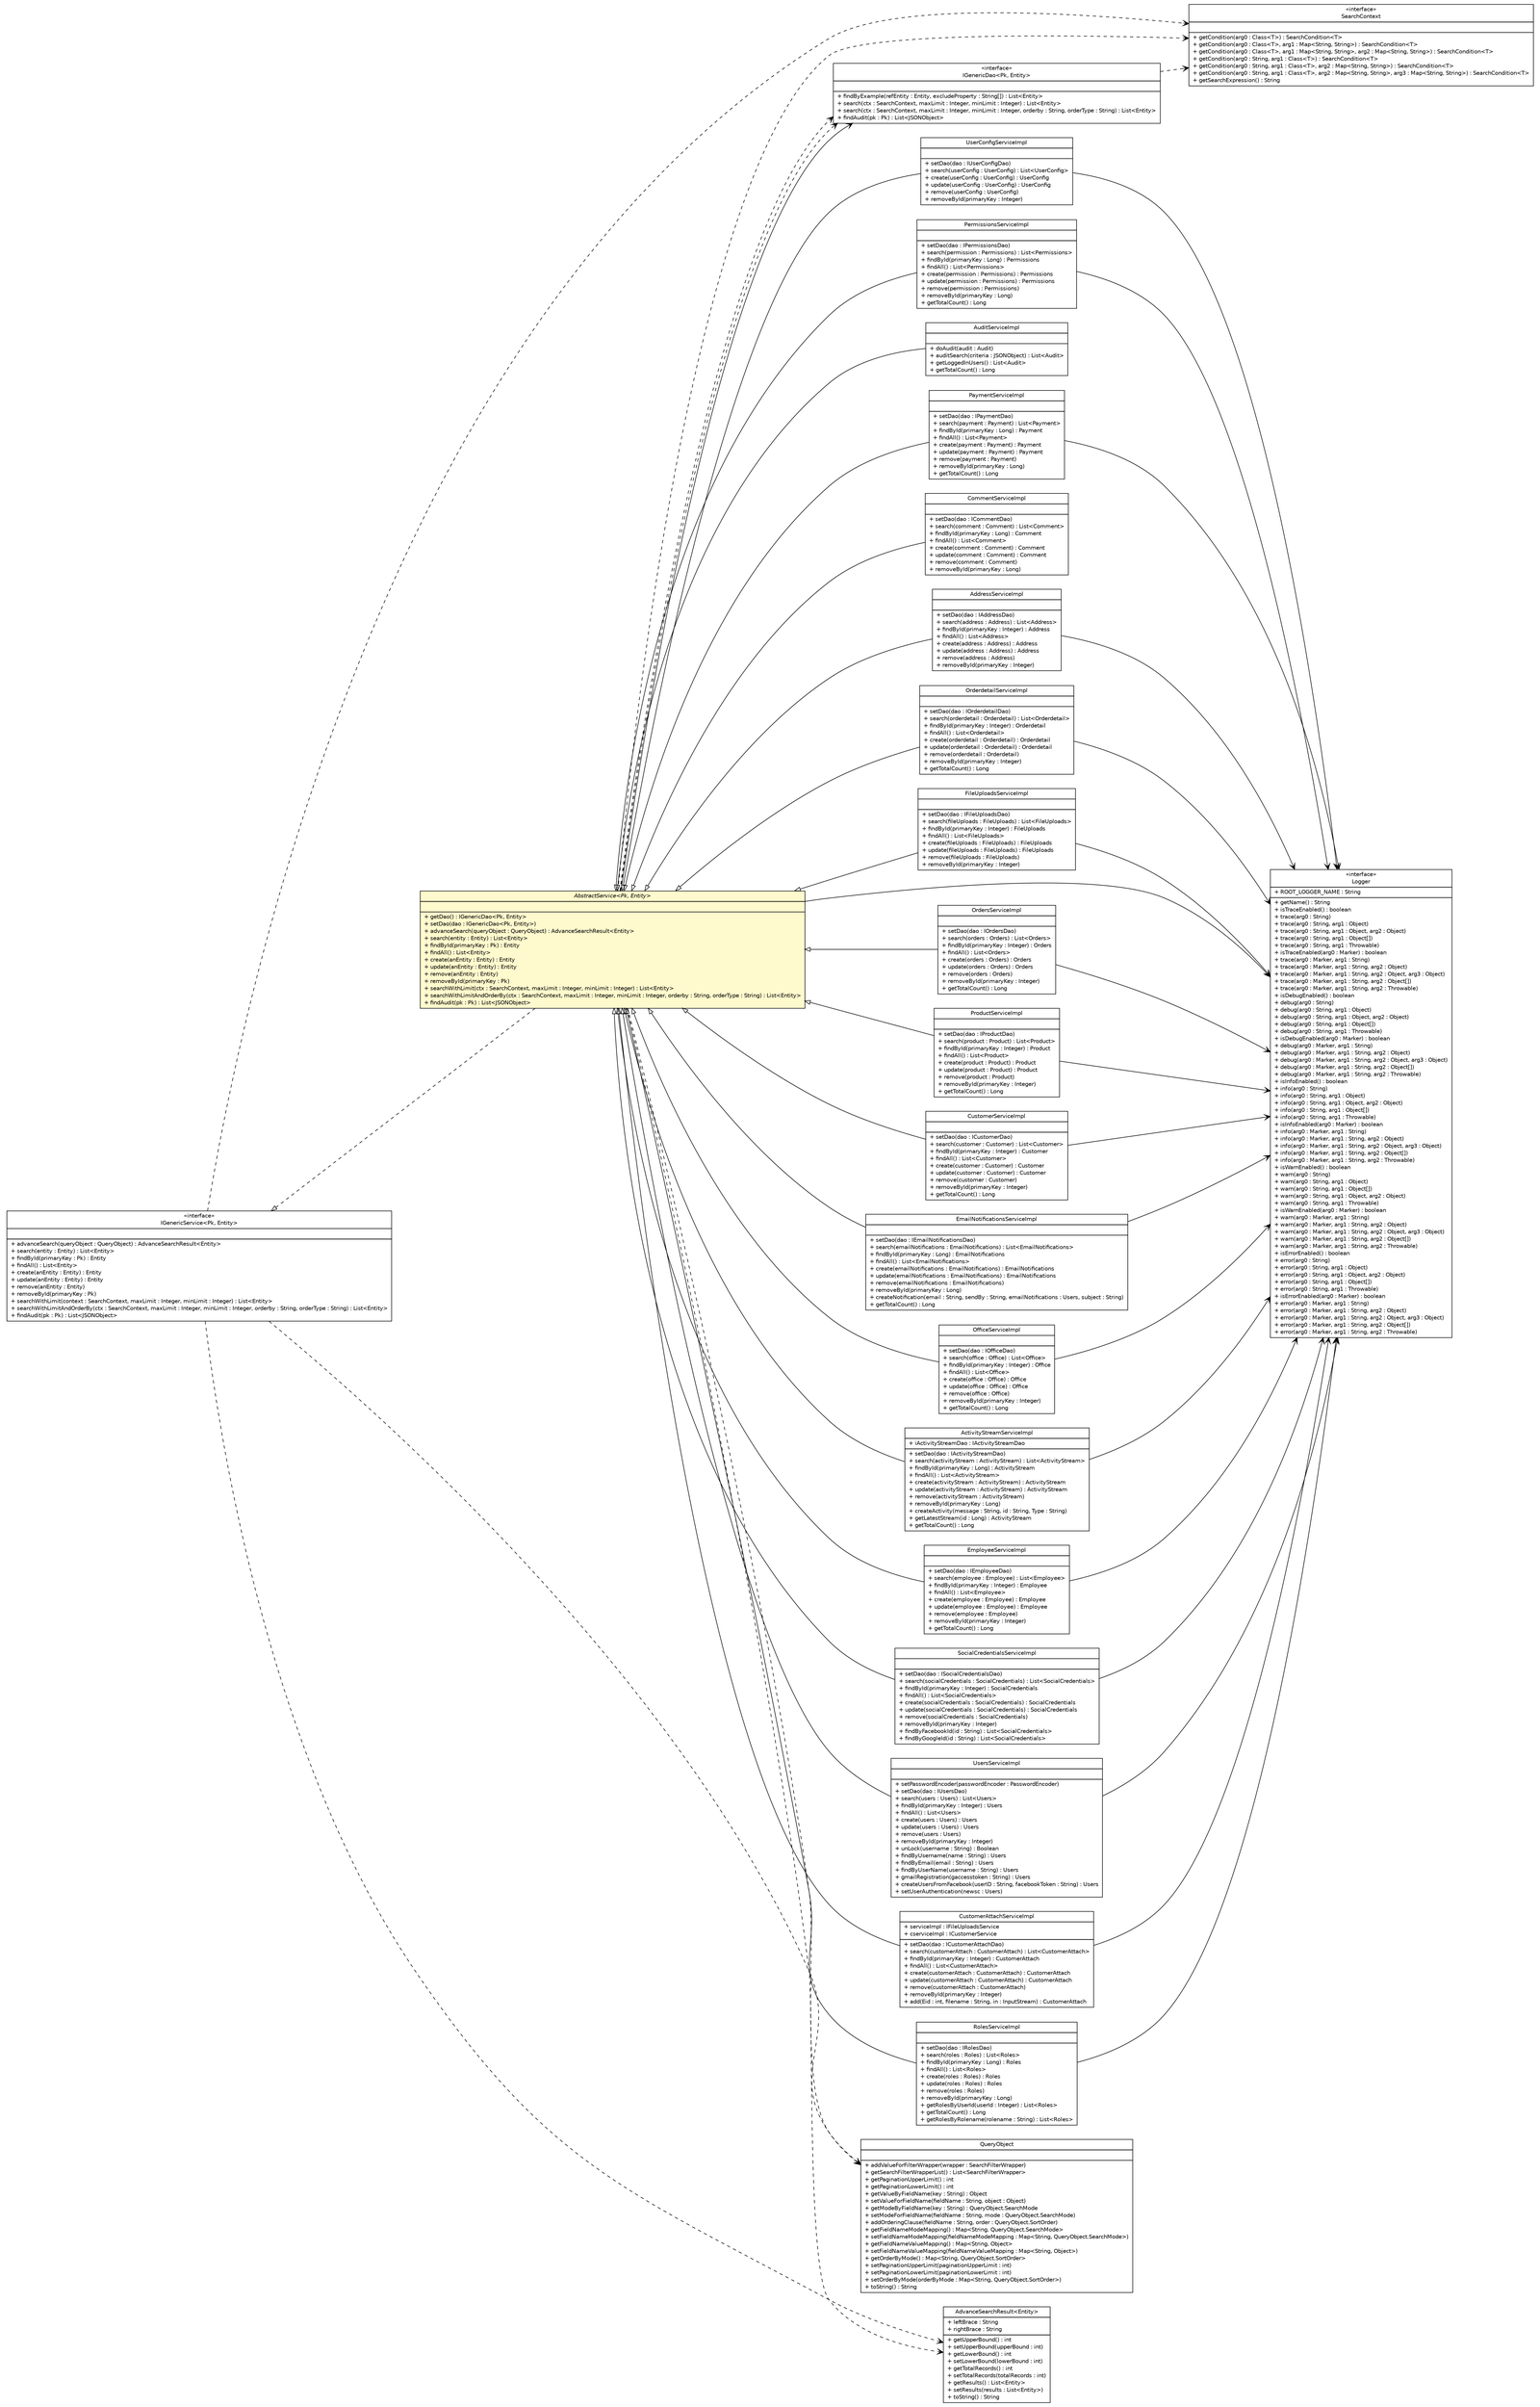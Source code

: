 #!/usr/local/bin/dot
#
# Class diagram 
# Generated by UMLGraph version 5.1 (http://www.umlgraph.org/)
#

digraph G {
	edge [fontname="Helvetica",fontsize=10,labelfontname="Helvetica",labelfontsize=10];
	node [fontname="Helvetica",fontsize=10,shape=plaintext];
	nodesep=0.25;
	ranksep=0.5;
	rankdir=LR;
	// com.inn.headstartdemo.service.generic.AbstractService<Pk, Entity>
	c28838 [label=<<table title="com.inn.headstartdemo.service.generic.AbstractService" border="0" cellborder="1" cellspacing="0" cellpadding="2" port="p" bgcolor="lemonChiffon" href="./AbstractService.html">
		<tr><td><table border="0" cellspacing="0" cellpadding="1">
<tr><td align="center" balign="center"><font face="Helvetica-Oblique"> AbstractService&lt;Pk, Entity&gt; </font></td></tr>
		</table></td></tr>
		<tr><td><table border="0" cellspacing="0" cellpadding="1">
<tr><td align="left" balign="left">  </td></tr>
		</table></td></tr>
		<tr><td><table border="0" cellspacing="0" cellpadding="1">
<tr><td align="left" balign="left"> + getDao() : IGenericDao&lt;Pk, Entity&gt; </td></tr>
<tr><td align="left" balign="left"> + setDao(dao : IGenericDao&lt;Pk, Entity&gt;) </td></tr>
<tr><td align="left" balign="left"> + advanceSearch(queryObject : QueryObject) : AdvanceSearchResult&lt;Entity&gt; </td></tr>
<tr><td align="left" balign="left"> + search(entity : Entity) : List&lt;Entity&gt; </td></tr>
<tr><td align="left" balign="left"> + findById(primaryKey : Pk) : Entity </td></tr>
<tr><td align="left" balign="left"> + findAll() : List&lt;Entity&gt; </td></tr>
<tr><td align="left" balign="left"> + create(anEntity : Entity) : Entity </td></tr>
<tr><td align="left" balign="left"> + update(anEntity : Entity) : Entity </td></tr>
<tr><td align="left" balign="left"> + remove(anEntity : Entity) </td></tr>
<tr><td align="left" balign="left"> + removeById(primaryKey : Pk) </td></tr>
<tr><td align="left" balign="left"> + searchWithLimit(ctx : SearchContext, maxLimit : Integer, minLimit : Integer) : List&lt;Entity&gt; </td></tr>
<tr><td align="left" balign="left"> + searchWithLimitAndOrderBy(ctx : SearchContext, maxLimit : Integer, minLimit : Integer, orderby : String, orderType : String) : List&lt;Entity&gt; </td></tr>
<tr><td align="left" balign="left"> + findAudit(pk : Pk) : List&lt;JSONObject&gt; </td></tr>
		</table></td></tr>
		</table>>, fontname="Helvetica", fontcolor="black", fontsize=10.0];
	// com.inn.headstartdemo.service.generic.IGenericService<Pk, Entity>
	c28839 [label=<<table title="com.inn.headstartdemo.service.generic.IGenericService" border="0" cellborder="1" cellspacing="0" cellpadding="2" port="p" href="./IGenericService.html">
		<tr><td><table border="0" cellspacing="0" cellpadding="1">
<tr><td align="center" balign="center"> &#171;interface&#187; </td></tr>
<tr><td align="center" balign="center"> IGenericService&lt;Pk, Entity&gt; </td></tr>
		</table></td></tr>
		<tr><td><table border="0" cellspacing="0" cellpadding="1">
<tr><td align="left" balign="left">  </td></tr>
		</table></td></tr>
		<tr><td><table border="0" cellspacing="0" cellpadding="1">
<tr><td align="left" balign="left"> + advanceSearch(queryObject : QueryObject) : AdvanceSearchResult&lt;Entity&gt; </td></tr>
<tr><td align="left" balign="left"> + search(entity : Entity) : List&lt;Entity&gt; </td></tr>
<tr><td align="left" balign="left"> + findById(primaryKey : Pk) : Entity </td></tr>
<tr><td align="left" balign="left"> + findAll() : List&lt;Entity&gt; </td></tr>
<tr><td align="left" balign="left"> + create(anEntity : Entity) : Entity </td></tr>
<tr><td align="left" balign="left"> + update(anEntity : Entity) : Entity </td></tr>
<tr><td align="left" balign="left"> + remove(anEntity : Entity) </td></tr>
<tr><td align="left" balign="left"> + removeById(primaryKey : Pk) </td></tr>
<tr><td align="left" balign="left"> + searchWithLimit(context : SearchContext, maxLimit : Integer, minLimit : Integer) : List&lt;Entity&gt; </td></tr>
<tr><td align="left" balign="left"> + searchWithLimitAndOrderBy(ctx : SearchContext, maxLimit : Integer, minLimit : Integer, orderby : String, orderType : String) : List&lt;Entity&gt; </td></tr>
<tr><td align="left" balign="left"> + findAudit(pk : Pk) : List&lt;JSONObject&gt; </td></tr>
		</table></td></tr>
		</table>>, fontname="Helvetica", fontcolor="black", fontsize=10.0];
	// com.inn.headstartdemo.service.impl.OrdersServiceImpl
	c28840 [label=<<table title="com.inn.headstartdemo.service.impl.OrdersServiceImpl" border="0" cellborder="1" cellspacing="0" cellpadding="2" port="p" href="../impl/OrdersServiceImpl.html">
		<tr><td><table border="0" cellspacing="0" cellpadding="1">
<tr><td align="center" balign="center"> OrdersServiceImpl </td></tr>
		</table></td></tr>
		<tr><td><table border="0" cellspacing="0" cellpadding="1">
<tr><td align="left" balign="left">  </td></tr>
		</table></td></tr>
		<tr><td><table border="0" cellspacing="0" cellpadding="1">
<tr><td align="left" balign="left"> + setDao(dao : IOrdersDao) </td></tr>
<tr><td align="left" balign="left"> + search(orders : Orders) : List&lt;Orders&gt; </td></tr>
<tr><td align="left" balign="left"> + findById(primaryKey : Integer) : Orders </td></tr>
<tr><td align="left" balign="left"> + findAll() : List&lt;Orders&gt; </td></tr>
<tr><td align="left" balign="left"> + create(orders : Orders) : Orders </td></tr>
<tr><td align="left" balign="left"> + update(orders : Orders) : Orders </td></tr>
<tr><td align="left" balign="left"> + remove(orders : Orders) </td></tr>
<tr><td align="left" balign="left"> + removeById(primaryKey : Integer) </td></tr>
<tr><td align="left" balign="left"> + getTotalCount() : Long </td></tr>
		</table></td></tr>
		</table>>, fontname="Helvetica", fontcolor="black", fontsize=10.0];
	// com.inn.headstartdemo.service.impl.ProductServiceImpl
	c28841 [label=<<table title="com.inn.headstartdemo.service.impl.ProductServiceImpl" border="0" cellborder="1" cellspacing="0" cellpadding="2" port="p" href="../impl/ProductServiceImpl.html">
		<tr><td><table border="0" cellspacing="0" cellpadding="1">
<tr><td align="center" balign="center"> ProductServiceImpl </td></tr>
		</table></td></tr>
		<tr><td><table border="0" cellspacing="0" cellpadding="1">
<tr><td align="left" balign="left">  </td></tr>
		</table></td></tr>
		<tr><td><table border="0" cellspacing="0" cellpadding="1">
<tr><td align="left" balign="left"> + setDao(dao : IProductDao) </td></tr>
<tr><td align="left" balign="left"> + search(product : Product) : List&lt;Product&gt; </td></tr>
<tr><td align="left" balign="left"> + findById(primaryKey : Integer) : Product </td></tr>
<tr><td align="left" balign="left"> + findAll() : List&lt;Product&gt; </td></tr>
<tr><td align="left" balign="left"> + create(product : Product) : Product </td></tr>
<tr><td align="left" balign="left"> + update(product : Product) : Product </td></tr>
<tr><td align="left" balign="left"> + remove(product : Product) </td></tr>
<tr><td align="left" balign="left"> + removeById(primaryKey : Integer) </td></tr>
<tr><td align="left" balign="left"> + getTotalCount() : Long </td></tr>
		</table></td></tr>
		</table>>, fontname="Helvetica", fontcolor="black", fontsize=10.0];
	// com.inn.headstartdemo.service.impl.EmailNotificationsServiceImpl
	c28842 [label=<<table title="com.inn.headstartdemo.service.impl.EmailNotificationsServiceImpl" border="0" cellborder="1" cellspacing="0" cellpadding="2" port="p" href="../impl/EmailNotificationsServiceImpl.html">
		<tr><td><table border="0" cellspacing="0" cellpadding="1">
<tr><td align="center" balign="center"> EmailNotificationsServiceImpl </td></tr>
		</table></td></tr>
		<tr><td><table border="0" cellspacing="0" cellpadding="1">
<tr><td align="left" balign="left">  </td></tr>
		</table></td></tr>
		<tr><td><table border="0" cellspacing="0" cellpadding="1">
<tr><td align="left" balign="left"> + setDao(dao : IEmailNotificationsDao) </td></tr>
<tr><td align="left" balign="left"> + search(emailNotifications : EmailNotifications) : List&lt;EmailNotifications&gt; </td></tr>
<tr><td align="left" balign="left"> + findById(primaryKey : Long) : EmailNotifications </td></tr>
<tr><td align="left" balign="left"> + findAll() : List&lt;EmailNotifications&gt; </td></tr>
<tr><td align="left" balign="left"> + create(emailNotifications : EmailNotifications) : EmailNotifications </td></tr>
<tr><td align="left" balign="left"> + update(emailNotifications : EmailNotifications) : EmailNotifications </td></tr>
<tr><td align="left" balign="left"> + remove(emailNotifications : EmailNotifications) </td></tr>
<tr><td align="left" balign="left"> + removeById(primaryKey : Long) </td></tr>
<tr><td align="left" balign="left"> + createNotification(email : String, sendBy : String, emailNotifications : Users, subject : String) </td></tr>
<tr><td align="left" balign="left"> + getTotalCount() : Long </td></tr>
		</table></td></tr>
		</table>>, fontname="Helvetica", fontcolor="black", fontsize=10.0];
	// com.inn.headstartdemo.service.impl.OfficeServiceImpl
	c28843 [label=<<table title="com.inn.headstartdemo.service.impl.OfficeServiceImpl" border="0" cellborder="1" cellspacing="0" cellpadding="2" port="p" href="../impl/OfficeServiceImpl.html">
		<tr><td><table border="0" cellspacing="0" cellpadding="1">
<tr><td align="center" balign="center"> OfficeServiceImpl </td></tr>
		</table></td></tr>
		<tr><td><table border="0" cellspacing="0" cellpadding="1">
<tr><td align="left" balign="left">  </td></tr>
		</table></td></tr>
		<tr><td><table border="0" cellspacing="0" cellpadding="1">
<tr><td align="left" balign="left"> + setDao(dao : IOfficeDao) </td></tr>
<tr><td align="left" balign="left"> + search(office : Office) : List&lt;Office&gt; </td></tr>
<tr><td align="left" balign="left"> + findById(primaryKey : Integer) : Office </td></tr>
<tr><td align="left" balign="left"> + findAll() : List&lt;Office&gt; </td></tr>
<tr><td align="left" balign="left"> + create(office : Office) : Office </td></tr>
<tr><td align="left" balign="left"> + update(office : Office) : Office </td></tr>
<tr><td align="left" balign="left"> + remove(office : Office) </td></tr>
<tr><td align="left" balign="left"> + removeById(primaryKey : Integer) </td></tr>
<tr><td align="left" balign="left"> + getTotalCount() : Long </td></tr>
		</table></td></tr>
		</table>>, fontname="Helvetica", fontcolor="black", fontsize=10.0];
	// com.inn.headstartdemo.service.impl.ActivityStreamServiceImpl
	c28844 [label=<<table title="com.inn.headstartdemo.service.impl.ActivityStreamServiceImpl" border="0" cellborder="1" cellspacing="0" cellpadding="2" port="p" href="../impl/ActivityStreamServiceImpl.html">
		<tr><td><table border="0" cellspacing="0" cellpadding="1">
<tr><td align="center" balign="center"> ActivityStreamServiceImpl </td></tr>
		</table></td></tr>
		<tr><td><table border="0" cellspacing="0" cellpadding="1">
<tr><td align="left" balign="left"> + iActivityStreamDao : IActivityStreamDao </td></tr>
		</table></td></tr>
		<tr><td><table border="0" cellspacing="0" cellpadding="1">
<tr><td align="left" balign="left"> + setDao(dao : IActivityStreamDao) </td></tr>
<tr><td align="left" balign="left"> + search(activityStream : ActivityStream) : List&lt;ActivityStream&gt; </td></tr>
<tr><td align="left" balign="left"> + findById(primaryKey : Long) : ActivityStream </td></tr>
<tr><td align="left" balign="left"> + findAll() : List&lt;ActivityStream&gt; </td></tr>
<tr><td align="left" balign="left"> + create(activityStream : ActivityStream) : ActivityStream </td></tr>
<tr><td align="left" balign="left"> + update(activityStream : ActivityStream) : ActivityStream </td></tr>
<tr><td align="left" balign="left"> + remove(activityStream : ActivityStream) </td></tr>
<tr><td align="left" balign="left"> + removeById(primaryKey : Long) </td></tr>
<tr><td align="left" balign="left"> + createActivity(message : String, id : String, Type : String) </td></tr>
<tr><td align="left" balign="left"> + getLatestStream(id : Long) : ActivityStream </td></tr>
<tr><td align="left" balign="left"> + getTotalCount() : Long </td></tr>
		</table></td></tr>
		</table>>, fontname="Helvetica", fontcolor="black", fontsize=10.0];
	// com.inn.headstartdemo.service.impl.EmployeeServiceImpl
	c28845 [label=<<table title="com.inn.headstartdemo.service.impl.EmployeeServiceImpl" border="0" cellborder="1" cellspacing="0" cellpadding="2" port="p" href="../impl/EmployeeServiceImpl.html">
		<tr><td><table border="0" cellspacing="0" cellpadding="1">
<tr><td align="center" balign="center"> EmployeeServiceImpl </td></tr>
		</table></td></tr>
		<tr><td><table border="0" cellspacing="0" cellpadding="1">
<tr><td align="left" balign="left">  </td></tr>
		</table></td></tr>
		<tr><td><table border="0" cellspacing="0" cellpadding="1">
<tr><td align="left" balign="left"> + setDao(dao : IEmployeeDao) </td></tr>
<tr><td align="left" balign="left"> + search(employee : Employee) : List&lt;Employee&gt; </td></tr>
<tr><td align="left" balign="left"> + findById(primaryKey : Integer) : Employee </td></tr>
<tr><td align="left" balign="left"> + findAll() : List&lt;Employee&gt; </td></tr>
<tr><td align="left" balign="left"> + create(employee : Employee) : Employee </td></tr>
<tr><td align="left" balign="left"> + update(employee : Employee) : Employee </td></tr>
<tr><td align="left" balign="left"> + remove(employee : Employee) </td></tr>
<tr><td align="left" balign="left"> + removeById(primaryKey : Integer) </td></tr>
<tr><td align="left" balign="left"> + getTotalCount() : Long </td></tr>
		</table></td></tr>
		</table>>, fontname="Helvetica", fontcolor="black", fontsize=10.0];
	// com.inn.headstartdemo.service.impl.SocialCredentialsServiceImpl
	c28846 [label=<<table title="com.inn.headstartdemo.service.impl.SocialCredentialsServiceImpl" border="0" cellborder="1" cellspacing="0" cellpadding="2" port="p" href="../impl/SocialCredentialsServiceImpl.html">
		<tr><td><table border="0" cellspacing="0" cellpadding="1">
<tr><td align="center" balign="center"> SocialCredentialsServiceImpl </td></tr>
		</table></td></tr>
		<tr><td><table border="0" cellspacing="0" cellpadding="1">
<tr><td align="left" balign="left">  </td></tr>
		</table></td></tr>
		<tr><td><table border="0" cellspacing="0" cellpadding="1">
<tr><td align="left" balign="left"> + setDao(dao : ISocialCredentialsDao) </td></tr>
<tr><td align="left" balign="left"> + search(socialCredentials : SocialCredentials) : List&lt;SocialCredentials&gt; </td></tr>
<tr><td align="left" balign="left"> + findById(primaryKey : Integer) : SocialCredentials </td></tr>
<tr><td align="left" balign="left"> + findAll() : List&lt;SocialCredentials&gt; </td></tr>
<tr><td align="left" balign="left"> + create(socialCredentials : SocialCredentials) : SocialCredentials </td></tr>
<tr><td align="left" balign="left"> + update(socialCredentials : SocialCredentials) : SocialCredentials </td></tr>
<tr><td align="left" balign="left"> + remove(socialCredentials : SocialCredentials) </td></tr>
<tr><td align="left" balign="left"> + removeById(primaryKey : Integer) </td></tr>
<tr><td align="left" balign="left"> + findByFacebookId(id : String) : List&lt;SocialCredentials&gt; </td></tr>
<tr><td align="left" balign="left"> + findByGoogleId(id : String) : List&lt;SocialCredentials&gt; </td></tr>
		</table></td></tr>
		</table>>, fontname="Helvetica", fontcolor="black", fontsize=10.0];
	// com.inn.headstartdemo.service.impl.RolesServiceImpl
	c28847 [label=<<table title="com.inn.headstartdemo.service.impl.RolesServiceImpl" border="0" cellborder="1" cellspacing="0" cellpadding="2" port="p" href="../impl/RolesServiceImpl.html">
		<tr><td><table border="0" cellspacing="0" cellpadding="1">
<tr><td align="center" balign="center"> RolesServiceImpl </td></tr>
		</table></td></tr>
		<tr><td><table border="0" cellspacing="0" cellpadding="1">
<tr><td align="left" balign="left">  </td></tr>
		</table></td></tr>
		<tr><td><table border="0" cellspacing="0" cellpadding="1">
<tr><td align="left" balign="left"> + setDao(dao : IRolesDao) </td></tr>
<tr><td align="left" balign="left"> + search(roles : Roles) : List&lt;Roles&gt; </td></tr>
<tr><td align="left" balign="left"> + findById(primaryKey : Long) : Roles </td></tr>
<tr><td align="left" balign="left"> + findAll() : List&lt;Roles&gt; </td></tr>
<tr><td align="left" balign="left"> + create(roles : Roles) : Roles </td></tr>
<tr><td align="left" balign="left"> + update(roles : Roles) : Roles </td></tr>
<tr><td align="left" balign="left"> + remove(roles : Roles) </td></tr>
<tr><td align="left" balign="left"> + removeById(primaryKey : Long) </td></tr>
<tr><td align="left" balign="left"> + getRolesByUserId(userId : Integer) : List&lt;Roles&gt; </td></tr>
<tr><td align="left" balign="left"> + getTotalCount() : Long </td></tr>
<tr><td align="left" balign="left"> + getRolesByRolename(rolename : String) : List&lt;Roles&gt; </td></tr>
		</table></td></tr>
		</table>>, fontname="Helvetica", fontcolor="black", fontsize=10.0];
	// com.inn.headstartdemo.service.impl.UserConfigServiceImpl
	c28848 [label=<<table title="com.inn.headstartdemo.service.impl.UserConfigServiceImpl" border="0" cellborder="1" cellspacing="0" cellpadding="2" port="p" href="../impl/UserConfigServiceImpl.html">
		<tr><td><table border="0" cellspacing="0" cellpadding="1">
<tr><td align="center" balign="center"> UserConfigServiceImpl </td></tr>
		</table></td></tr>
		<tr><td><table border="0" cellspacing="0" cellpadding="1">
<tr><td align="left" balign="left">  </td></tr>
		</table></td></tr>
		<tr><td><table border="0" cellspacing="0" cellpadding="1">
<tr><td align="left" balign="left"> + setDao(dao : IUserConfigDao) </td></tr>
<tr><td align="left" balign="left"> + search(userConfig : UserConfig) : List&lt;UserConfig&gt; </td></tr>
<tr><td align="left" balign="left"> + create(userConfig : UserConfig) : UserConfig </td></tr>
<tr><td align="left" balign="left"> + update(userConfig : UserConfig) : UserConfig </td></tr>
<tr><td align="left" balign="left"> + remove(userConfig : UserConfig) </td></tr>
<tr><td align="left" balign="left"> + removeById(primaryKey : Integer) </td></tr>
		</table></td></tr>
		</table>>, fontname="Helvetica", fontcolor="black", fontsize=10.0];
	// com.inn.headstartdemo.service.impl.AuditServiceImpl
	c28849 [label=<<table title="com.inn.headstartdemo.service.impl.AuditServiceImpl" border="0" cellborder="1" cellspacing="0" cellpadding="2" port="p" href="../impl/AuditServiceImpl.html">
		<tr><td><table border="0" cellspacing="0" cellpadding="1">
<tr><td align="center" balign="center"> AuditServiceImpl </td></tr>
		</table></td></tr>
		<tr><td><table border="0" cellspacing="0" cellpadding="1">
<tr><td align="left" balign="left">  </td></tr>
		</table></td></tr>
		<tr><td><table border="0" cellspacing="0" cellpadding="1">
<tr><td align="left" balign="left"> + doAudit(audit : Audit) </td></tr>
<tr><td align="left" balign="left"> + auditSearch(criteria : JSONObject) : List&lt;Audit&gt; </td></tr>
<tr><td align="left" balign="left"> + getLoggedInUsers() : List&lt;Audit&gt; </td></tr>
<tr><td align="left" balign="left"> + getTotalCount() : Long </td></tr>
		</table></td></tr>
		</table>>, fontname="Helvetica", fontcolor="black", fontsize=10.0];
	// com.inn.headstartdemo.service.impl.UsersServiceImpl
	c28850 [label=<<table title="com.inn.headstartdemo.service.impl.UsersServiceImpl" border="0" cellborder="1" cellspacing="0" cellpadding="2" port="p" href="../impl/UsersServiceImpl.html">
		<tr><td><table border="0" cellspacing="0" cellpadding="1">
<tr><td align="center" balign="center"> UsersServiceImpl </td></tr>
		</table></td></tr>
		<tr><td><table border="0" cellspacing="0" cellpadding="1">
<tr><td align="left" balign="left">  </td></tr>
		</table></td></tr>
		<tr><td><table border="0" cellspacing="0" cellpadding="1">
<tr><td align="left" balign="left"> + setPasswordEncoder(passwordEncoder : PasswordEncoder) </td></tr>
<tr><td align="left" balign="left"> + setDao(dao : IUsersDao) </td></tr>
<tr><td align="left" balign="left"> + search(users : Users) : List&lt;Users&gt; </td></tr>
<tr><td align="left" balign="left"> + findById(primaryKey : Integer) : Users </td></tr>
<tr><td align="left" balign="left"> + findAll() : List&lt;Users&gt; </td></tr>
<tr><td align="left" balign="left"> + create(users : Users) : Users </td></tr>
<tr><td align="left" balign="left"> + update(users : Users) : Users </td></tr>
<tr><td align="left" balign="left"> + remove(users : Users) </td></tr>
<tr><td align="left" balign="left"> + removeById(primaryKey : Integer) </td></tr>
<tr><td align="left" balign="left"> + unLock(username : String) : Boolean </td></tr>
<tr><td align="left" balign="left"> + findByUsername(name : String) : Users </td></tr>
<tr><td align="left" balign="left"> + findByEmail(email : String) : Users </td></tr>
<tr><td align="left" balign="left"> + findByUserName(username : String) : Users </td></tr>
<tr><td align="left" balign="left"> + gmailRegistration(gaccesstoken : String) : Users </td></tr>
<tr><td align="left" balign="left"> + createUsersFromFacebook(userID : String, facebookToken : String) : Users </td></tr>
<tr><td align="left" balign="left"> + setUserAuthentication(newsc : Users) </td></tr>
		</table></td></tr>
		</table>>, fontname="Helvetica", fontcolor="black", fontsize=10.0];
	// com.inn.headstartdemo.service.impl.CustomerAttachServiceImpl
	c28851 [label=<<table title="com.inn.headstartdemo.service.impl.CustomerAttachServiceImpl" border="0" cellborder="1" cellspacing="0" cellpadding="2" port="p" href="../impl/CustomerAttachServiceImpl.html">
		<tr><td><table border="0" cellspacing="0" cellpadding="1">
<tr><td align="center" balign="center"> CustomerAttachServiceImpl </td></tr>
		</table></td></tr>
		<tr><td><table border="0" cellspacing="0" cellpadding="1">
<tr><td align="left" balign="left"> + serviceImpl : IFileUploadsService </td></tr>
<tr><td align="left" balign="left"> + cserviceImpl : ICustomerService </td></tr>
		</table></td></tr>
		<tr><td><table border="0" cellspacing="0" cellpadding="1">
<tr><td align="left" balign="left"> + setDao(dao : ICustomerAttachDao) </td></tr>
<tr><td align="left" balign="left"> + search(customerAttach : CustomerAttach) : List&lt;CustomerAttach&gt; </td></tr>
<tr><td align="left" balign="left"> + findById(primaryKey : Integer) : CustomerAttach </td></tr>
<tr><td align="left" balign="left"> + findAll() : List&lt;CustomerAttach&gt; </td></tr>
<tr><td align="left" balign="left"> + create(customerAttach : CustomerAttach) : CustomerAttach </td></tr>
<tr><td align="left" balign="left"> + update(customerAttach : CustomerAttach) : CustomerAttach </td></tr>
<tr><td align="left" balign="left"> + remove(customerAttach : CustomerAttach) </td></tr>
<tr><td align="left" balign="left"> + removeById(primaryKey : Integer) </td></tr>
<tr><td align="left" balign="left"> + add(Eid : int, filename : String, in : InputStream) : CustomerAttach </td></tr>
		</table></td></tr>
		</table>>, fontname="Helvetica", fontcolor="black", fontsize=10.0];
	// com.inn.headstartdemo.service.impl.PermissionsServiceImpl
	c28852 [label=<<table title="com.inn.headstartdemo.service.impl.PermissionsServiceImpl" border="0" cellborder="1" cellspacing="0" cellpadding="2" port="p" href="../impl/PermissionsServiceImpl.html">
		<tr><td><table border="0" cellspacing="0" cellpadding="1">
<tr><td align="center" balign="center"> PermissionsServiceImpl </td></tr>
		</table></td></tr>
		<tr><td><table border="0" cellspacing="0" cellpadding="1">
<tr><td align="left" balign="left">  </td></tr>
		</table></td></tr>
		<tr><td><table border="0" cellspacing="0" cellpadding="1">
<tr><td align="left" balign="left"> + setDao(dao : IPermissionsDao) </td></tr>
<tr><td align="left" balign="left"> + search(permission : Permissions) : List&lt;Permissions&gt; </td></tr>
<tr><td align="left" balign="left"> + findById(primaryKey : Long) : Permissions </td></tr>
<tr><td align="left" balign="left"> + findAll() : List&lt;Permissions&gt; </td></tr>
<tr><td align="left" balign="left"> + create(permission : Permissions) : Permissions </td></tr>
<tr><td align="left" balign="left"> + update(permission : Permissions) : Permissions </td></tr>
<tr><td align="left" balign="left"> + remove(permission : Permissions) </td></tr>
<tr><td align="left" balign="left"> + removeById(primaryKey : Long) </td></tr>
<tr><td align="left" balign="left"> + getTotalCount() : Long </td></tr>
		</table></td></tr>
		</table>>, fontname="Helvetica", fontcolor="black", fontsize=10.0];
	// com.inn.headstartdemo.service.impl.PaymentServiceImpl
	c28853 [label=<<table title="com.inn.headstartdemo.service.impl.PaymentServiceImpl" border="0" cellborder="1" cellspacing="0" cellpadding="2" port="p" href="../impl/PaymentServiceImpl.html">
		<tr><td><table border="0" cellspacing="0" cellpadding="1">
<tr><td align="center" balign="center"> PaymentServiceImpl </td></tr>
		</table></td></tr>
		<tr><td><table border="0" cellspacing="0" cellpadding="1">
<tr><td align="left" balign="left">  </td></tr>
		</table></td></tr>
		<tr><td><table border="0" cellspacing="0" cellpadding="1">
<tr><td align="left" balign="left"> + setDao(dao : IPaymentDao) </td></tr>
<tr><td align="left" balign="left"> + search(payment : Payment) : List&lt;Payment&gt; </td></tr>
<tr><td align="left" balign="left"> + findById(primaryKey : Long) : Payment </td></tr>
<tr><td align="left" balign="left"> + findAll() : List&lt;Payment&gt; </td></tr>
<tr><td align="left" balign="left"> + create(payment : Payment) : Payment </td></tr>
<tr><td align="left" balign="left"> + update(payment : Payment) : Payment </td></tr>
<tr><td align="left" balign="left"> + remove(payment : Payment) </td></tr>
<tr><td align="left" balign="left"> + removeById(primaryKey : Long) </td></tr>
<tr><td align="left" balign="left"> + getTotalCount() : Long </td></tr>
		</table></td></tr>
		</table>>, fontname="Helvetica", fontcolor="black", fontsize=10.0];
	// com.inn.headstartdemo.service.impl.AddressServiceImpl
	c28854 [label=<<table title="com.inn.headstartdemo.service.impl.AddressServiceImpl" border="0" cellborder="1" cellspacing="0" cellpadding="2" port="p" href="../impl/AddressServiceImpl.html">
		<tr><td><table border="0" cellspacing="0" cellpadding="1">
<tr><td align="center" balign="center"> AddressServiceImpl </td></tr>
		</table></td></tr>
		<tr><td><table border="0" cellspacing="0" cellpadding="1">
<tr><td align="left" balign="left">  </td></tr>
		</table></td></tr>
		<tr><td><table border="0" cellspacing="0" cellpadding="1">
<tr><td align="left" balign="left"> + setDao(dao : IAddressDao) </td></tr>
<tr><td align="left" balign="left"> + search(address : Address) : List&lt;Address&gt; </td></tr>
<tr><td align="left" balign="left"> + findById(primaryKey : Integer) : Address </td></tr>
<tr><td align="left" balign="left"> + findAll() : List&lt;Address&gt; </td></tr>
<tr><td align="left" balign="left"> + create(address : Address) : Address </td></tr>
<tr><td align="left" balign="left"> + update(address : Address) : Address </td></tr>
<tr><td align="left" balign="left"> + remove(address : Address) </td></tr>
<tr><td align="left" balign="left"> + removeById(primaryKey : Integer) </td></tr>
		</table></td></tr>
		</table>>, fontname="Helvetica", fontcolor="black", fontsize=10.0];
	// com.inn.headstartdemo.service.impl.OrderdetailServiceImpl
	c28855 [label=<<table title="com.inn.headstartdemo.service.impl.OrderdetailServiceImpl" border="0" cellborder="1" cellspacing="0" cellpadding="2" port="p" href="../impl/OrderdetailServiceImpl.html">
		<tr><td><table border="0" cellspacing="0" cellpadding="1">
<tr><td align="center" balign="center"> OrderdetailServiceImpl </td></tr>
		</table></td></tr>
		<tr><td><table border="0" cellspacing="0" cellpadding="1">
<tr><td align="left" balign="left">  </td></tr>
		</table></td></tr>
		<tr><td><table border="0" cellspacing="0" cellpadding="1">
<tr><td align="left" balign="left"> + setDao(dao : IOrderdetailDao) </td></tr>
<tr><td align="left" balign="left"> + search(orderdetail : Orderdetail) : List&lt;Orderdetail&gt; </td></tr>
<tr><td align="left" balign="left"> + findById(primaryKey : Integer) : Orderdetail </td></tr>
<tr><td align="left" balign="left"> + findAll() : List&lt;Orderdetail&gt; </td></tr>
<tr><td align="left" balign="left"> + create(orderdetail : Orderdetail) : Orderdetail </td></tr>
<tr><td align="left" balign="left"> + update(orderdetail : Orderdetail) : Orderdetail </td></tr>
<tr><td align="left" balign="left"> + remove(orderdetail : Orderdetail) </td></tr>
<tr><td align="left" balign="left"> + removeById(primaryKey : Integer) </td></tr>
<tr><td align="left" balign="left"> + getTotalCount() : Long </td></tr>
		</table></td></tr>
		</table>>, fontname="Helvetica", fontcolor="black", fontsize=10.0];
	// com.inn.headstartdemo.service.impl.FileUploadsServiceImpl
	c28857 [label=<<table title="com.inn.headstartdemo.service.impl.FileUploadsServiceImpl" border="0" cellborder="1" cellspacing="0" cellpadding="2" port="p" href="../impl/FileUploadsServiceImpl.html">
		<tr><td><table border="0" cellspacing="0" cellpadding="1">
<tr><td align="center" balign="center"> FileUploadsServiceImpl </td></tr>
		</table></td></tr>
		<tr><td><table border="0" cellspacing="0" cellpadding="1">
<tr><td align="left" balign="left">  </td></tr>
		</table></td></tr>
		<tr><td><table border="0" cellspacing="0" cellpadding="1">
<tr><td align="left" balign="left"> + setDao(dao : IFileUploadsDao) </td></tr>
<tr><td align="left" balign="left"> + search(fileUploads : FileUploads) : List&lt;FileUploads&gt; </td></tr>
<tr><td align="left" balign="left"> + findById(primaryKey : Integer) : FileUploads </td></tr>
<tr><td align="left" balign="left"> + findAll() : List&lt;FileUploads&gt; </td></tr>
<tr><td align="left" balign="left"> + create(fileUploads : FileUploads) : FileUploads </td></tr>
<tr><td align="left" balign="left"> + update(fileUploads : FileUploads) : FileUploads </td></tr>
<tr><td align="left" balign="left"> + remove(fileUploads : FileUploads) </td></tr>
<tr><td align="left" balign="left"> + removeById(primaryKey : Integer) </td></tr>
		</table></td></tr>
		</table>>, fontname="Helvetica", fontcolor="black", fontsize=10.0];
	// com.inn.headstartdemo.service.impl.CustomerServiceImpl
	c28858 [label=<<table title="com.inn.headstartdemo.service.impl.CustomerServiceImpl" border="0" cellborder="1" cellspacing="0" cellpadding="2" port="p" href="../impl/CustomerServiceImpl.html">
		<tr><td><table border="0" cellspacing="0" cellpadding="1">
<tr><td align="center" balign="center"> CustomerServiceImpl </td></tr>
		</table></td></tr>
		<tr><td><table border="0" cellspacing="0" cellpadding="1">
<tr><td align="left" balign="left">  </td></tr>
		</table></td></tr>
		<tr><td><table border="0" cellspacing="0" cellpadding="1">
<tr><td align="left" balign="left"> + setDao(dao : ICustomerDao) </td></tr>
<tr><td align="left" balign="left"> + search(customer : Customer) : List&lt;Customer&gt; </td></tr>
<tr><td align="left" balign="left"> + findById(primaryKey : Integer) : Customer </td></tr>
<tr><td align="left" balign="left"> + findAll() : List&lt;Customer&gt; </td></tr>
<tr><td align="left" balign="left"> + create(customer : Customer) : Customer </td></tr>
<tr><td align="left" balign="left"> + update(customer : Customer) : Customer </td></tr>
<tr><td align="left" balign="left"> + remove(customer : Customer) </td></tr>
<tr><td align="left" balign="left"> + removeById(primaryKey : Integer) </td></tr>
<tr><td align="left" balign="left"> + getTotalCount() : Long </td></tr>
		</table></td></tr>
		</table>>, fontname="Helvetica", fontcolor="black", fontsize=10.0];
	// com.inn.headstartdemo.service.impl.CommentServiceImpl
	c28859 [label=<<table title="com.inn.headstartdemo.service.impl.CommentServiceImpl" border="0" cellborder="1" cellspacing="0" cellpadding="2" port="p" href="../impl/CommentServiceImpl.html">
		<tr><td><table border="0" cellspacing="0" cellpadding="1">
<tr><td align="center" balign="center"> CommentServiceImpl </td></tr>
		</table></td></tr>
		<tr><td><table border="0" cellspacing="0" cellpadding="1">
<tr><td align="left" balign="left">  </td></tr>
		</table></td></tr>
		<tr><td><table border="0" cellspacing="0" cellpadding="1">
<tr><td align="left" balign="left"> + setDao(dao : ICommentDao) </td></tr>
<tr><td align="left" balign="left"> + search(comment : Comment) : List&lt;Comment&gt; </td></tr>
<tr><td align="left" balign="left"> + findById(primaryKey : Long) : Comment </td></tr>
<tr><td align="left" balign="left"> + findAll() : List&lt;Comment&gt; </td></tr>
<tr><td align="left" balign="left"> + create(comment : Comment) : Comment </td></tr>
<tr><td align="left" balign="left"> + update(comment : Comment) : Comment </td></tr>
<tr><td align="left" balign="left"> + remove(comment : Comment) </td></tr>
<tr><td align="left" balign="left"> + removeById(primaryKey : Long) </td></tr>
		</table></td></tr>
		</table>>, fontname="Helvetica", fontcolor="black", fontsize=10.0];
	// com.inn.headstartdemo.utils.QueryObject
	c28940 [label=<<table title="com.inn.headstartdemo.utils.QueryObject" border="0" cellborder="1" cellspacing="0" cellpadding="2" port="p" href="../../utils/QueryObject.html">
		<tr><td><table border="0" cellspacing="0" cellpadding="1">
<tr><td align="center" balign="center"> QueryObject </td></tr>
		</table></td></tr>
		<tr><td><table border="0" cellspacing="0" cellpadding="1">
<tr><td align="left" balign="left">  </td></tr>
		</table></td></tr>
		<tr><td><table border="0" cellspacing="0" cellpadding="1">
<tr><td align="left" balign="left"> + addValueForFilterWrapper(wrapper : SearchFilterWrapper) </td></tr>
<tr><td align="left" balign="left"> + getSearchFilterWrapperList() : List&lt;SearchFilterWrapper&gt; </td></tr>
<tr><td align="left" balign="left"> + getPaginationUpperLimit() : int </td></tr>
<tr><td align="left" balign="left"> + getPaginationLowerLimit() : int </td></tr>
<tr><td align="left" balign="left"> + getValueByFieldName(key : String) : Object </td></tr>
<tr><td align="left" balign="left"> + setValueForFieldName(fieldName : String, object : Object) </td></tr>
<tr><td align="left" balign="left"> + getModeByFieldName(key : String) : QueryObject.SearchMode </td></tr>
<tr><td align="left" balign="left"> + setModeForFieldName(fieldName : String, mode : QueryObject.SearchMode) </td></tr>
<tr><td align="left" balign="left"> + addOrderingClause(fieldName : String, order : QueryObject.SortOrder) </td></tr>
<tr><td align="left" balign="left"> + getFieldNameModeMapping() : Map&lt;String, QueryObject.SearchMode&gt; </td></tr>
<tr><td align="left" balign="left"> + setFieldNameModeMapping(fieldNameModeMapping : Map&lt;String, QueryObject.SearchMode&gt;) </td></tr>
<tr><td align="left" balign="left"> + getFieldNameValueMapping() : Map&lt;String, Object&gt; </td></tr>
<tr><td align="left" balign="left"> + setFieldNameValueMapping(fieldNameValueMapping : Map&lt;String, Object&gt;) </td></tr>
<tr><td align="left" balign="left"> + getOrderByMode() : Map&lt;String, QueryObject.SortOrder&gt; </td></tr>
<tr><td align="left" balign="left"> + setPaginationUpperLimit(paginationUpperLimit : int) </td></tr>
<tr><td align="left" balign="left"> + setPaginationLowerLimit(paginationLowerLimit : int) </td></tr>
<tr><td align="left" balign="left"> + setOrderByMode(orderByMode : Map&lt;String, QueryObject.SortOrder&gt;) </td></tr>
<tr><td align="left" balign="left"> + toString() : String </td></tr>
		</table></td></tr>
		</table>>, fontname="Helvetica", fontcolor="black", fontsize=10.0];
	// com.inn.headstartdemo.utils.AdvanceSearchResult<Entity>
	c28950 [label=<<table title="com.inn.headstartdemo.utils.AdvanceSearchResult" border="0" cellborder="1" cellspacing="0" cellpadding="2" port="p" href="../../utils/AdvanceSearchResult.html">
		<tr><td><table border="0" cellspacing="0" cellpadding="1">
<tr><td align="center" balign="center"> AdvanceSearchResult&lt;Entity&gt; </td></tr>
		</table></td></tr>
		<tr><td><table border="0" cellspacing="0" cellpadding="1">
<tr><td align="left" balign="left"> + leftBrace : String </td></tr>
<tr><td align="left" balign="left"> + rightBrace : String </td></tr>
		</table></td></tr>
		<tr><td><table border="0" cellspacing="0" cellpadding="1">
<tr><td align="left" balign="left"> + getUpperBound() : int </td></tr>
<tr><td align="left" balign="left"> + setUpperBound(upperBound : int) </td></tr>
<tr><td align="left" balign="left"> + getLowerBound() : int </td></tr>
<tr><td align="left" balign="left"> + setLowerBound(lowerBound : int) </td></tr>
<tr><td align="left" balign="left"> + getTotalRecords() : int </td></tr>
<tr><td align="left" balign="left"> + setTotalRecords(totalRecords : int) </td></tr>
<tr><td align="left" balign="left"> + getResults() : List&lt;Entity&gt; </td></tr>
<tr><td align="left" balign="left"> + setResults(results : List&lt;Entity&gt;) </td></tr>
<tr><td align="left" balign="left"> + toString() : String </td></tr>
		</table></td></tr>
		</table>>, fontname="Helvetica", fontcolor="black", fontsize=10.0];
	// com.inn.headstartdemo.dao.generic.IGenericDao<Pk, Entity>
	c28979 [label=<<table title="com.inn.headstartdemo.dao.generic.IGenericDao" border="0" cellborder="1" cellspacing="0" cellpadding="2" port="p" href="../../dao/generic/IGenericDao.html">
		<tr><td><table border="0" cellspacing="0" cellpadding="1">
<tr><td align="center" balign="center"> &#171;interface&#187; </td></tr>
<tr><td align="center" balign="center"> IGenericDao&lt;Pk, Entity&gt; </td></tr>
		</table></td></tr>
		<tr><td><table border="0" cellspacing="0" cellpadding="1">
<tr><td align="left" balign="left">  </td></tr>
		</table></td></tr>
		<tr><td><table border="0" cellspacing="0" cellpadding="1">
<tr><td align="left" balign="left"> + findByExample(refEntity : Entity, excludeProperty : String[]) : List&lt;Entity&gt; </td></tr>
<tr><td align="left" balign="left"> + search(ctx : SearchContext, maxLimit : Integer, minLimit : Integer) : List&lt;Entity&gt; </td></tr>
<tr><td align="left" balign="left"> + search(ctx : SearchContext, maxLimit : Integer, minLimit : Integer, orderby : String, orderType : String) : List&lt;Entity&gt; </td></tr>
<tr><td align="left" balign="left"> + findAudit(pk : Pk) : List&lt;JSONObject&gt; </td></tr>
		</table></td></tr>
		</table>>, fontname="Helvetica", fontcolor="black", fontsize=10.0];
	//com.inn.headstartdemo.service.generic.AbstractService<Pk, Entity> implements com.inn.headstartdemo.service.generic.IGenericService<Pk, Entity>
	c28839:p -> c28838:p [dir=back,arrowtail=empty,style=dashed];
	//com.inn.headstartdemo.service.impl.OrdersServiceImpl extends com.inn.headstartdemo.service.generic.AbstractService<java.lang.Integer, com.inn.headstartdemo.model.Orders>
	c28838:p -> c28840:p [dir=back,arrowtail=empty];
	//com.inn.headstartdemo.service.impl.ProductServiceImpl extends com.inn.headstartdemo.service.generic.AbstractService<java.lang.Integer, com.inn.headstartdemo.model.Product>
	c28838:p -> c28841:p [dir=back,arrowtail=empty];
	//com.inn.headstartdemo.service.impl.EmailNotificationsServiceImpl extends com.inn.headstartdemo.service.generic.AbstractService<java.lang.Long, com.inn.headstartdemo.model.EmailNotifications>
	c28838:p -> c28842:p [dir=back,arrowtail=empty];
	//com.inn.headstartdemo.service.impl.OfficeServiceImpl extends com.inn.headstartdemo.service.generic.AbstractService<java.lang.Integer, com.inn.headstartdemo.model.Office>
	c28838:p -> c28843:p [dir=back,arrowtail=empty];
	//com.inn.headstartdemo.service.impl.ActivityStreamServiceImpl extends com.inn.headstartdemo.service.generic.AbstractService<java.lang.Long, com.inn.headstartdemo.model.ActivityStream>
	c28838:p -> c28844:p [dir=back,arrowtail=empty];
	//com.inn.headstartdemo.service.impl.EmployeeServiceImpl extends com.inn.headstartdemo.service.generic.AbstractService<java.lang.Integer, com.inn.headstartdemo.model.Employee>
	c28838:p -> c28845:p [dir=back,arrowtail=empty];
	//com.inn.headstartdemo.service.impl.SocialCredentialsServiceImpl extends com.inn.headstartdemo.service.generic.AbstractService<java.lang.Integer, com.inn.headstartdemo.model.SocialCredentials>
	c28838:p -> c28846:p [dir=back,arrowtail=empty];
	//com.inn.headstartdemo.service.impl.RolesServiceImpl extends com.inn.headstartdemo.service.generic.AbstractService<java.lang.Long, com.inn.headstartdemo.model.Roles>
	c28838:p -> c28847:p [dir=back,arrowtail=empty];
	//com.inn.headstartdemo.service.impl.UserConfigServiceImpl extends com.inn.headstartdemo.service.generic.AbstractService<java.lang.Integer, com.inn.headstartdemo.model.UserConfig>
	c28838:p -> c28848:p [dir=back,arrowtail=empty];
	//com.inn.headstartdemo.service.impl.AuditServiceImpl extends com.inn.headstartdemo.service.generic.AbstractService<java.lang.Long, com.inn.headstartdemo.model.Audit>
	c28838:p -> c28849:p [dir=back,arrowtail=empty];
	//com.inn.headstartdemo.service.impl.UsersServiceImpl extends com.inn.headstartdemo.service.generic.AbstractService<java.lang.Integer, com.inn.headstartdemo.model.Users>
	c28838:p -> c28850:p [dir=back,arrowtail=empty];
	//com.inn.headstartdemo.service.impl.CustomerAttachServiceImpl extends com.inn.headstartdemo.service.generic.AbstractService<java.lang.Integer, com.inn.headstartdemo.model.CustomerAttach>
	c28838:p -> c28851:p [dir=back,arrowtail=empty];
	//com.inn.headstartdemo.service.impl.PermissionsServiceImpl extends com.inn.headstartdemo.service.generic.AbstractService<java.lang.Long, com.inn.headstartdemo.model.Permissions>
	c28838:p -> c28852:p [dir=back,arrowtail=empty];
	//com.inn.headstartdemo.service.impl.PaymentServiceImpl extends com.inn.headstartdemo.service.generic.AbstractService<java.lang.Long, com.inn.headstartdemo.model.Payment>
	c28838:p -> c28853:p [dir=back,arrowtail=empty];
	//com.inn.headstartdemo.service.impl.AddressServiceImpl extends com.inn.headstartdemo.service.generic.AbstractService<java.lang.Integer, com.inn.headstartdemo.model.Address>
	c28838:p -> c28854:p [dir=back,arrowtail=empty];
	//com.inn.headstartdemo.service.impl.OrderdetailServiceImpl extends com.inn.headstartdemo.service.generic.AbstractService<java.lang.Integer, com.inn.headstartdemo.model.Orderdetail>
	c28838:p -> c28855:p [dir=back,arrowtail=empty];
	//com.inn.headstartdemo.service.impl.FileUploadsServiceImpl extends com.inn.headstartdemo.service.generic.AbstractService<java.lang.Integer, com.inn.headstartdemo.model.FileUploads>
	c28838:p -> c28857:p [dir=back,arrowtail=empty];
	//com.inn.headstartdemo.service.impl.CustomerServiceImpl extends com.inn.headstartdemo.service.generic.AbstractService<java.lang.Integer, com.inn.headstartdemo.model.Customer>
	c28838:p -> c28858:p [dir=back,arrowtail=empty];
	//com.inn.headstartdemo.service.impl.CommentServiceImpl extends com.inn.headstartdemo.service.generic.AbstractService<java.lang.Long, com.inn.headstartdemo.model.Comment>
	c28838:p -> c28859:p [dir=back,arrowtail=empty];
	// com.inn.headstartdemo.service.generic.AbstractService<Pk, Entity> NAVASSOC com.inn.headstartdemo.dao.generic.IGenericDao<Pk, Entity>
	c28838:p -> c28979:p [taillabel="", label="", headlabel="", fontname="Helvetica", fontcolor="black", fontsize=10.0, color="black", arrowhead=open];
	// com.inn.headstartdemo.service.generic.AbstractService<Pk, Entity> NAVASSOC org.slf4j.Logger
	c28838:p -> c29017:p [taillabel="", label="", headlabel="", fontname="Helvetica", fontcolor="black", fontsize=10.0, color="black", arrowhead=open];
	// com.inn.headstartdemo.service.impl.OrdersServiceImpl NAVASSOC org.slf4j.Logger
	c28840:p -> c29017:p [taillabel="", label="", headlabel="", fontname="Helvetica", fontcolor="black", fontsize=10.0, color="black", arrowhead=open];
	// com.inn.headstartdemo.service.impl.ProductServiceImpl NAVASSOC org.slf4j.Logger
	c28841:p -> c29017:p [taillabel="", label="", headlabel="", fontname="Helvetica", fontcolor="black", fontsize=10.0, color="black", arrowhead=open];
	// com.inn.headstartdemo.service.impl.EmailNotificationsServiceImpl NAVASSOC org.slf4j.Logger
	c28842:p -> c29017:p [taillabel="", label="", headlabel="", fontname="Helvetica", fontcolor="black", fontsize=10.0, color="black", arrowhead=open];
	// com.inn.headstartdemo.service.impl.OfficeServiceImpl NAVASSOC org.slf4j.Logger
	c28843:p -> c29017:p [taillabel="", label="", headlabel="", fontname="Helvetica", fontcolor="black", fontsize=10.0, color="black", arrowhead=open];
	// com.inn.headstartdemo.service.impl.ActivityStreamServiceImpl NAVASSOC org.slf4j.Logger
	c28844:p -> c29017:p [taillabel="", label="", headlabel="", fontname="Helvetica", fontcolor="black", fontsize=10.0, color="black", arrowhead=open];
	// com.inn.headstartdemo.service.impl.EmployeeServiceImpl NAVASSOC org.slf4j.Logger
	c28845:p -> c29017:p [taillabel="", label="", headlabel="", fontname="Helvetica", fontcolor="black", fontsize=10.0, color="black", arrowhead=open];
	// com.inn.headstartdemo.service.impl.SocialCredentialsServiceImpl NAVASSOC org.slf4j.Logger
	c28846:p -> c29017:p [taillabel="", label="", headlabel="", fontname="Helvetica", fontcolor="black", fontsize=10.0, color="black", arrowhead=open];
	// com.inn.headstartdemo.service.impl.RolesServiceImpl NAVASSOC org.slf4j.Logger
	c28847:p -> c29017:p [taillabel="", label="", headlabel="", fontname="Helvetica", fontcolor="black", fontsize=10.0, color="black", arrowhead=open];
	// com.inn.headstartdemo.service.impl.UserConfigServiceImpl NAVASSOC org.slf4j.Logger
	c28848:p -> c29017:p [taillabel="", label="", headlabel="", fontname="Helvetica", fontcolor="black", fontsize=10.0, color="black", arrowhead=open];
	// com.inn.headstartdemo.service.impl.UsersServiceImpl NAVASSOC org.slf4j.Logger
	c28850:p -> c29017:p [taillabel="", label="", headlabel="", fontname="Helvetica", fontcolor="black", fontsize=10.0, color="black", arrowhead=open];
	// com.inn.headstartdemo.service.impl.CustomerAttachServiceImpl NAVASSOC org.slf4j.Logger
	c28851:p -> c29017:p [taillabel="", label="", headlabel="", fontname="Helvetica", fontcolor="black", fontsize=10.0, color="black", arrowhead=open];
	// com.inn.headstartdemo.service.impl.PermissionsServiceImpl NAVASSOC org.slf4j.Logger
	c28852:p -> c29017:p [taillabel="", label="", headlabel="", fontname="Helvetica", fontcolor="black", fontsize=10.0, color="black", arrowhead=open];
	// com.inn.headstartdemo.service.impl.PaymentServiceImpl NAVASSOC org.slf4j.Logger
	c28853:p -> c29017:p [taillabel="", label="", headlabel="", fontname="Helvetica", fontcolor="black", fontsize=10.0, color="black", arrowhead=open];
	// com.inn.headstartdemo.service.impl.AddressServiceImpl NAVASSOC org.slf4j.Logger
	c28854:p -> c29017:p [taillabel="", label="", headlabel="", fontname="Helvetica", fontcolor="black", fontsize=10.0, color="black", arrowhead=open];
	// com.inn.headstartdemo.service.impl.OrderdetailServiceImpl NAVASSOC org.slf4j.Logger
	c28855:p -> c29017:p [taillabel="", label="", headlabel="", fontname="Helvetica", fontcolor="black", fontsize=10.0, color="black", arrowhead=open];
	// com.inn.headstartdemo.service.impl.FileUploadsServiceImpl NAVASSOC org.slf4j.Logger
	c28857:p -> c29017:p [taillabel="", label="", headlabel="", fontname="Helvetica", fontcolor="black", fontsize=10.0, color="black", arrowhead=open];
	// com.inn.headstartdemo.service.impl.CustomerServiceImpl NAVASSOC org.slf4j.Logger
	c28858:p -> c29017:p [taillabel="", label="", headlabel="", fontname="Helvetica", fontcolor="black", fontsize=10.0, color="black", arrowhead=open];
	// com.inn.headstartdemo.service.generic.AbstractService<Pk, Entity> DEPEND com.inn.headstartdemo.utils.AdvanceSearchResult<Entity>
	c28838:p -> c28950:p [taillabel="", label="", headlabel="", fontname="Helvetica", fontcolor="black", fontsize=10.0, color="black", arrowhead=open, style=dashed];
	// com.inn.headstartdemo.service.generic.AbstractService<Pk, Entity> DEPEND com.inn.headstartdemo.dao.generic.IGenericDao<Pk, Entity>
	c28838:p -> c28979:p [taillabel="", label="", headlabel="", fontname="Helvetica", fontcolor="black", fontsize=10.0, color="black", arrowhead=open, style=dashed];
	// com.inn.headstartdemo.service.generic.AbstractService<Pk, Entity> DEPEND com.inn.headstartdemo.dao.generic.IGenericDao<Pk, Entity>
	c28838:p -> c28979:p [taillabel="", label="", headlabel="", fontname="Helvetica", fontcolor="black", fontsize=10.0, color="black", arrowhead=open, style=dashed];
	// com.inn.headstartdemo.service.generic.AbstractService<Pk, Entity> DEPEND com.inn.headstartdemo.utils.QueryObject
	c28838:p -> c28940:p [taillabel="", label="", headlabel="", fontname="Helvetica", fontcolor="black", fontsize=10.0, color="black", arrowhead=open, style=dashed];
	// com.inn.headstartdemo.service.generic.AbstractService<Pk, Entity> DEPEND org.apache.cxf.jaxrs.ext.search.SearchContext
	c28838:p -> c29018:p [taillabel="", label="", headlabel="", fontname="Helvetica", fontcolor="black", fontsize=10.0, color="black", arrowhead=open, style=dashed];
	// com.inn.headstartdemo.service.generic.IGenericService<Pk, Entity> DEPEND com.inn.headstartdemo.utils.QueryObject
	c28839:p -> c28940:p [taillabel="", label="", headlabel="", fontname="Helvetica", fontcolor="black", fontsize=10.0, color="black", arrowhead=open, style=dashed];
	// com.inn.headstartdemo.service.generic.IGenericService<Pk, Entity> DEPEND org.apache.cxf.jaxrs.ext.search.SearchContext
	c28839:p -> c29018:p [taillabel="", label="", headlabel="", fontname="Helvetica", fontcolor="black", fontsize=10.0, color="black", arrowhead=open, style=dashed];
	// com.inn.headstartdemo.service.generic.IGenericService<Pk, Entity> DEPEND com.inn.headstartdemo.utils.AdvanceSearchResult<Entity>
	c28839:p -> c28950:p [taillabel="", label="", headlabel="", fontname="Helvetica", fontcolor="black", fontsize=10.0, color="black", arrowhead=open, style=dashed];
	// com.inn.headstartdemo.dao.generic.IGenericDao<Pk, Entity> DEPEND org.apache.cxf.jaxrs.ext.search.SearchContext
	c28979:p -> c29018:p [taillabel="", label="", headlabel="", fontname="Helvetica", fontcolor="black", fontsize=10.0, color="black", arrowhead=open, style=dashed];
	// org.slf4j.Logger
	c29017 [label=<<table title="org.slf4j.Logger" border="0" cellborder="1" cellspacing="0" cellpadding="2" port="p" href="http://java.sun.com/j2se/1.4.2/docs/api/org/slf4j/Logger.html">
		<tr><td><table border="0" cellspacing="0" cellpadding="1">
<tr><td align="center" balign="center"> &#171;interface&#187; </td></tr>
<tr><td align="center" balign="center"> Logger </td></tr>
		</table></td></tr>
		<tr><td><table border="0" cellspacing="0" cellpadding="1">
<tr><td align="left" balign="left"> + ROOT_LOGGER_NAME : String </td></tr>
		</table></td></tr>
		<tr><td><table border="0" cellspacing="0" cellpadding="1">
<tr><td align="left" balign="left"> + getName() : String </td></tr>
<tr><td align="left" balign="left"> + isTraceEnabled() : boolean </td></tr>
<tr><td align="left" balign="left"> + trace(arg0 : String) </td></tr>
<tr><td align="left" balign="left"> + trace(arg0 : String, arg1 : Object) </td></tr>
<tr><td align="left" balign="left"> + trace(arg0 : String, arg1 : Object, arg2 : Object) </td></tr>
<tr><td align="left" balign="left"> + trace(arg0 : String, arg1 : Object[]) </td></tr>
<tr><td align="left" balign="left"> + trace(arg0 : String, arg1 : Throwable) </td></tr>
<tr><td align="left" balign="left"> + isTraceEnabled(arg0 : Marker) : boolean </td></tr>
<tr><td align="left" balign="left"> + trace(arg0 : Marker, arg1 : String) </td></tr>
<tr><td align="left" balign="left"> + trace(arg0 : Marker, arg1 : String, arg2 : Object) </td></tr>
<tr><td align="left" balign="left"> + trace(arg0 : Marker, arg1 : String, arg2 : Object, arg3 : Object) </td></tr>
<tr><td align="left" balign="left"> + trace(arg0 : Marker, arg1 : String, arg2 : Object[]) </td></tr>
<tr><td align="left" balign="left"> + trace(arg0 : Marker, arg1 : String, arg2 : Throwable) </td></tr>
<tr><td align="left" balign="left"> + isDebugEnabled() : boolean </td></tr>
<tr><td align="left" balign="left"> + debug(arg0 : String) </td></tr>
<tr><td align="left" balign="left"> + debug(arg0 : String, arg1 : Object) </td></tr>
<tr><td align="left" balign="left"> + debug(arg0 : String, arg1 : Object, arg2 : Object) </td></tr>
<tr><td align="left" balign="left"> + debug(arg0 : String, arg1 : Object[]) </td></tr>
<tr><td align="left" balign="left"> + debug(arg0 : String, arg1 : Throwable) </td></tr>
<tr><td align="left" balign="left"> + isDebugEnabled(arg0 : Marker) : boolean </td></tr>
<tr><td align="left" balign="left"> + debug(arg0 : Marker, arg1 : String) </td></tr>
<tr><td align="left" balign="left"> + debug(arg0 : Marker, arg1 : String, arg2 : Object) </td></tr>
<tr><td align="left" balign="left"> + debug(arg0 : Marker, arg1 : String, arg2 : Object, arg3 : Object) </td></tr>
<tr><td align="left" balign="left"> + debug(arg0 : Marker, arg1 : String, arg2 : Object[]) </td></tr>
<tr><td align="left" balign="left"> + debug(arg0 : Marker, arg1 : String, arg2 : Throwable) </td></tr>
<tr><td align="left" balign="left"> + isInfoEnabled() : boolean </td></tr>
<tr><td align="left" balign="left"> + info(arg0 : String) </td></tr>
<tr><td align="left" balign="left"> + info(arg0 : String, arg1 : Object) </td></tr>
<tr><td align="left" balign="left"> + info(arg0 : String, arg1 : Object, arg2 : Object) </td></tr>
<tr><td align="left" balign="left"> + info(arg0 : String, arg1 : Object[]) </td></tr>
<tr><td align="left" balign="left"> + info(arg0 : String, arg1 : Throwable) </td></tr>
<tr><td align="left" balign="left"> + isInfoEnabled(arg0 : Marker) : boolean </td></tr>
<tr><td align="left" balign="left"> + info(arg0 : Marker, arg1 : String) </td></tr>
<tr><td align="left" balign="left"> + info(arg0 : Marker, arg1 : String, arg2 : Object) </td></tr>
<tr><td align="left" balign="left"> + info(arg0 : Marker, arg1 : String, arg2 : Object, arg3 : Object) </td></tr>
<tr><td align="left" balign="left"> + info(arg0 : Marker, arg1 : String, arg2 : Object[]) </td></tr>
<tr><td align="left" balign="left"> + info(arg0 : Marker, arg1 : String, arg2 : Throwable) </td></tr>
<tr><td align="left" balign="left"> + isWarnEnabled() : boolean </td></tr>
<tr><td align="left" balign="left"> + warn(arg0 : String) </td></tr>
<tr><td align="left" balign="left"> + warn(arg0 : String, arg1 : Object) </td></tr>
<tr><td align="left" balign="left"> + warn(arg0 : String, arg1 : Object[]) </td></tr>
<tr><td align="left" balign="left"> + warn(arg0 : String, arg1 : Object, arg2 : Object) </td></tr>
<tr><td align="left" balign="left"> + warn(arg0 : String, arg1 : Throwable) </td></tr>
<tr><td align="left" balign="left"> + isWarnEnabled(arg0 : Marker) : boolean </td></tr>
<tr><td align="left" balign="left"> + warn(arg0 : Marker, arg1 : String) </td></tr>
<tr><td align="left" balign="left"> + warn(arg0 : Marker, arg1 : String, arg2 : Object) </td></tr>
<tr><td align="left" balign="left"> + warn(arg0 : Marker, arg1 : String, arg2 : Object, arg3 : Object) </td></tr>
<tr><td align="left" balign="left"> + warn(arg0 : Marker, arg1 : String, arg2 : Object[]) </td></tr>
<tr><td align="left" balign="left"> + warn(arg0 : Marker, arg1 : String, arg2 : Throwable) </td></tr>
<tr><td align="left" balign="left"> + isErrorEnabled() : boolean </td></tr>
<tr><td align="left" balign="left"> + error(arg0 : String) </td></tr>
<tr><td align="left" balign="left"> + error(arg0 : String, arg1 : Object) </td></tr>
<tr><td align="left" balign="left"> + error(arg0 : String, arg1 : Object, arg2 : Object) </td></tr>
<tr><td align="left" balign="left"> + error(arg0 : String, arg1 : Object[]) </td></tr>
<tr><td align="left" balign="left"> + error(arg0 : String, arg1 : Throwable) </td></tr>
<tr><td align="left" balign="left"> + isErrorEnabled(arg0 : Marker) : boolean </td></tr>
<tr><td align="left" balign="left"> + error(arg0 : Marker, arg1 : String) </td></tr>
<tr><td align="left" balign="left"> + error(arg0 : Marker, arg1 : String, arg2 : Object) </td></tr>
<tr><td align="left" balign="left"> + error(arg0 : Marker, arg1 : String, arg2 : Object, arg3 : Object) </td></tr>
<tr><td align="left" balign="left"> + error(arg0 : Marker, arg1 : String, arg2 : Object[]) </td></tr>
<tr><td align="left" balign="left"> + error(arg0 : Marker, arg1 : String, arg2 : Throwable) </td></tr>
		</table></td></tr>
		</table>>, fontname="Helvetica", fontcolor="black", fontsize=10.0];
	// org.apache.cxf.jaxrs.ext.search.SearchContext
	c29018 [label=<<table title="org.apache.cxf.jaxrs.ext.search.SearchContext" border="0" cellborder="1" cellspacing="0" cellpadding="2" port="p" href="http://java.sun.com/j2se/1.4.2/docs/api/org/apache/cxf/jaxrs/ext/search/SearchContext.html">
		<tr><td><table border="0" cellspacing="0" cellpadding="1">
<tr><td align="center" balign="center"> &#171;interface&#187; </td></tr>
<tr><td align="center" balign="center"> SearchContext </td></tr>
		</table></td></tr>
		<tr><td><table border="0" cellspacing="0" cellpadding="1">
<tr><td align="left" balign="left">  </td></tr>
		</table></td></tr>
		<tr><td><table border="0" cellspacing="0" cellpadding="1">
<tr><td align="left" balign="left"> + getCondition(arg0 : Class&lt;T&gt;) : SearchCondition&lt;T&gt; </td></tr>
<tr><td align="left" balign="left"> + getCondition(arg0 : Class&lt;T&gt;, arg1 : Map&lt;String, String&gt;) : SearchCondition&lt;T&gt; </td></tr>
<tr><td align="left" balign="left"> + getCondition(arg0 : Class&lt;T&gt;, arg1 : Map&lt;String, String&gt;, arg2 : Map&lt;String, String&gt;) : SearchCondition&lt;T&gt; </td></tr>
<tr><td align="left" balign="left"> + getCondition(arg0 : String, arg1 : Class&lt;T&gt;) : SearchCondition&lt;T&gt; </td></tr>
<tr><td align="left" balign="left"> + getCondition(arg0 : String, arg1 : Class&lt;T&gt;, arg2 : Map&lt;String, String&gt;) : SearchCondition&lt;T&gt; </td></tr>
<tr><td align="left" balign="left"> + getCondition(arg0 : String, arg1 : Class&lt;T&gt;, arg2 : Map&lt;String, String&gt;, arg3 : Map&lt;String, String&gt;) : SearchCondition&lt;T&gt; </td></tr>
<tr><td align="left" balign="left"> + getSearchExpression() : String </td></tr>
		</table></td></tr>
		</table>>, fontname="Helvetica", fontcolor="black", fontsize=10.0];
}


